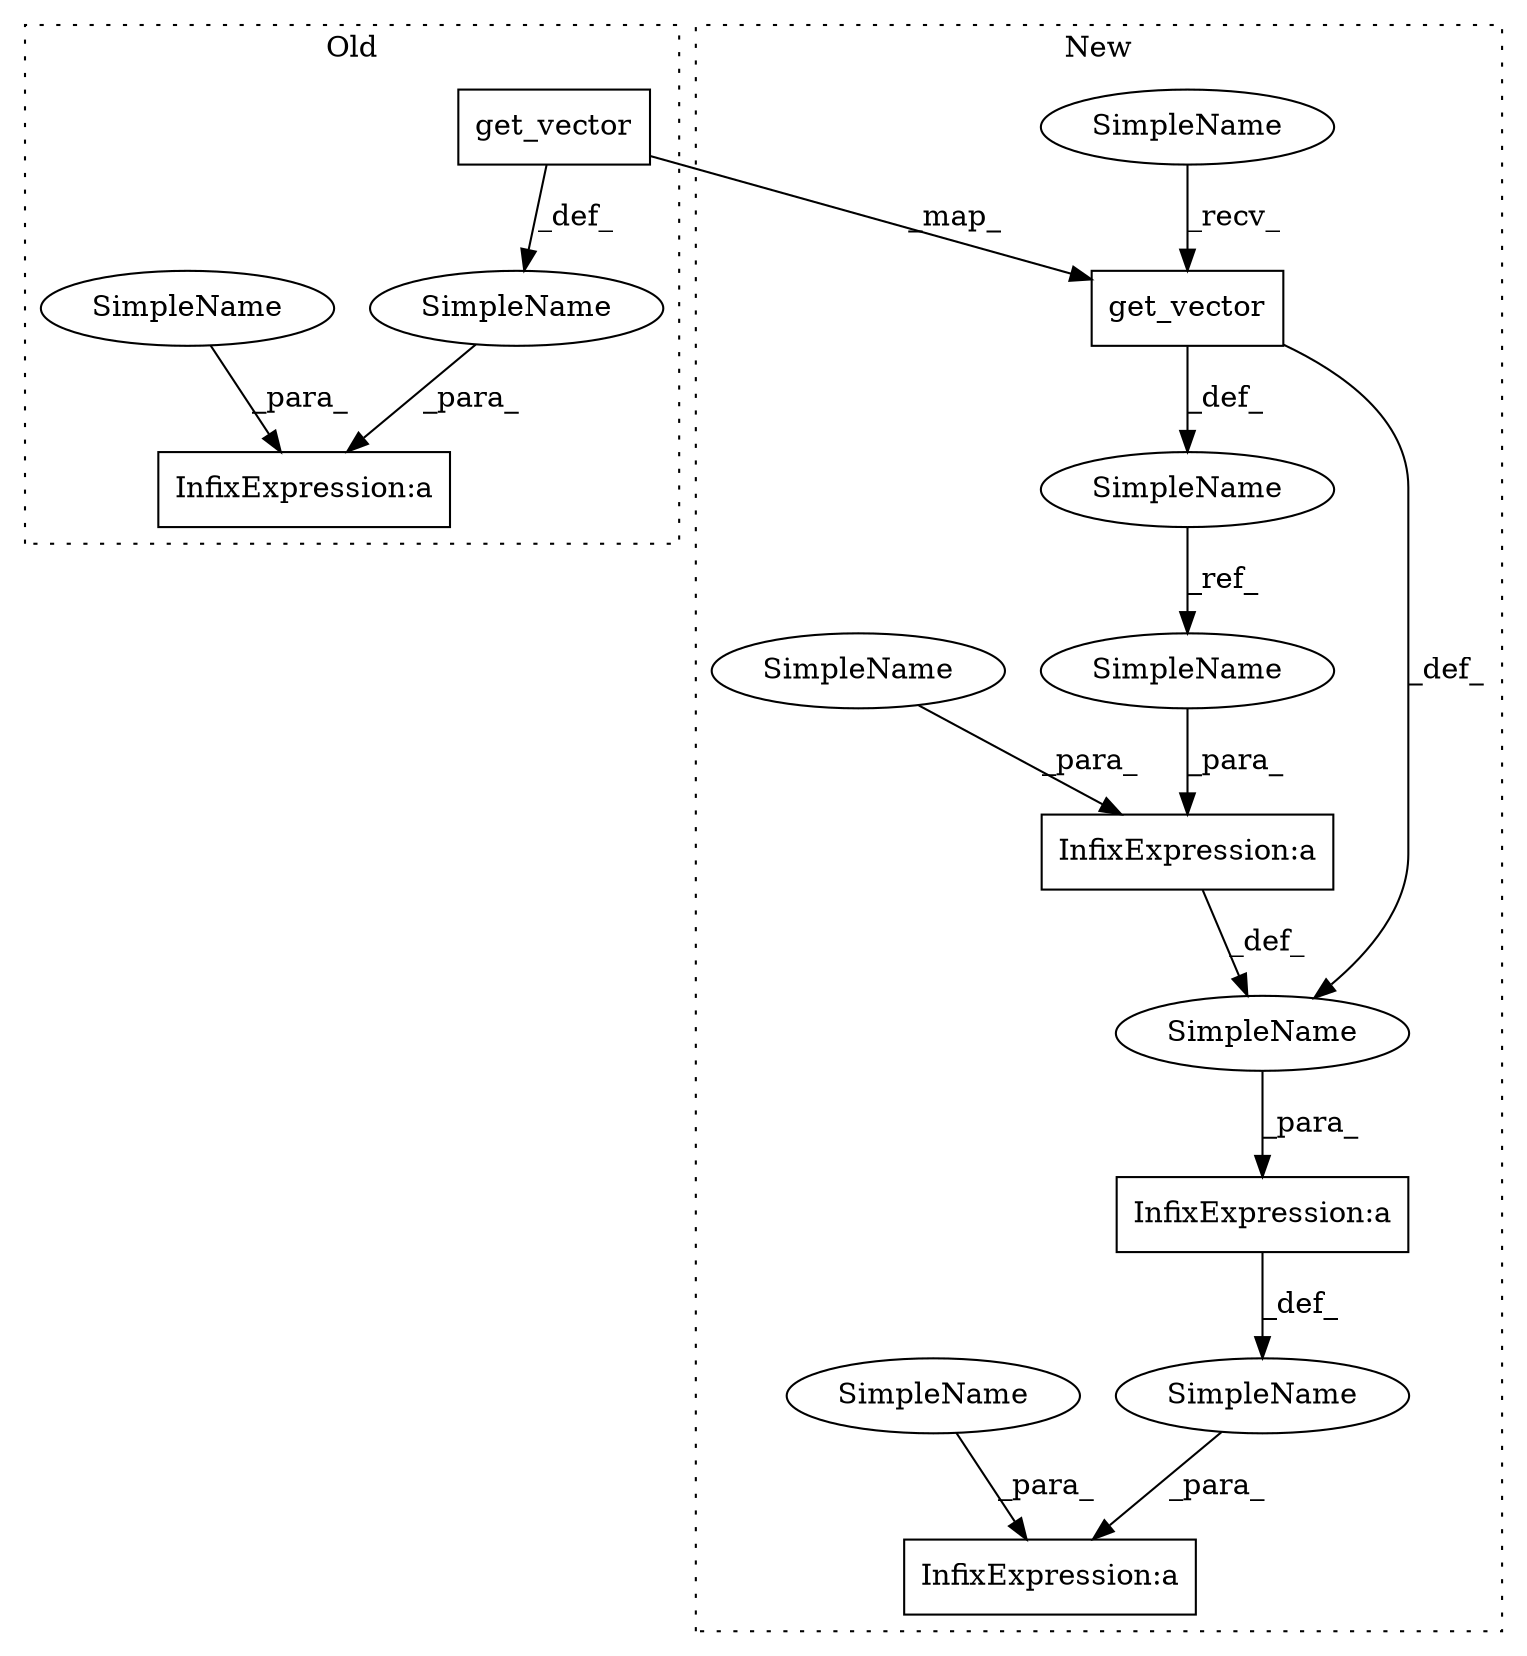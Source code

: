 digraph G {
subgraph cluster0 {
1 [label="get_vector" a="32" s="6088,6107" l="11,1" shape="box"];
5 [label="SimpleName" a="42" s="" l="" shape="ellipse"];
6 [label="InfixExpression:a" a="27" s="6085" l="3" shape="box"];
7 [label="SimpleName" a="42" s="" l="" shape="ellipse"];
label = "Old";
style="dotted";
}
subgraph cluster1 {
2 [label="get_vector" a="32" s="6118,6131" l="11,1" shape="box"];
3 [label="SimpleName" a="42" s="6109" l="3" shape="ellipse"];
4 [label="InfixExpression:a" a="27" s="6242" l="3" shape="box"];
8 [label="SimpleName" a="42" s="" l="" shape="ellipse"];
9 [label="InfixExpression:a" a="27" s="6270" l="3" shape="box"];
10 [label="SimpleName" a="42" s="" l="" shape="ellipse"];
11 [label="InfixExpression:a" a="27" s="6249" l="3" shape="box"];
12 [label="SimpleName" a="42" s="6245" l="3" shape="ellipse"];
13 [label="SimpleName" a="42" s="6113" l="4" shape="ellipse"];
14 [label="SimpleName" a="42" s="6239" l="3" shape="ellipse"];
15 [label="SimpleName" a="42" s="6273" l="3" shape="ellipse"];
label = "New";
style="dotted";
}
1 -> 5 [label="_def_"];
1 -> 2 [label="_map_"];
2 -> 10 [label="_def_"];
2 -> 3 [label="_def_"];
3 -> 12 [label="_ref_"];
4 -> 10 [label="_def_"];
5 -> 6 [label="_para_"];
7 -> 6 [label="_para_"];
8 -> 9 [label="_para_"];
10 -> 11 [label="_para_"];
11 -> 8 [label="_def_"];
12 -> 4 [label="_para_"];
13 -> 2 [label="_recv_"];
14 -> 4 [label="_para_"];
15 -> 9 [label="_para_"];
}